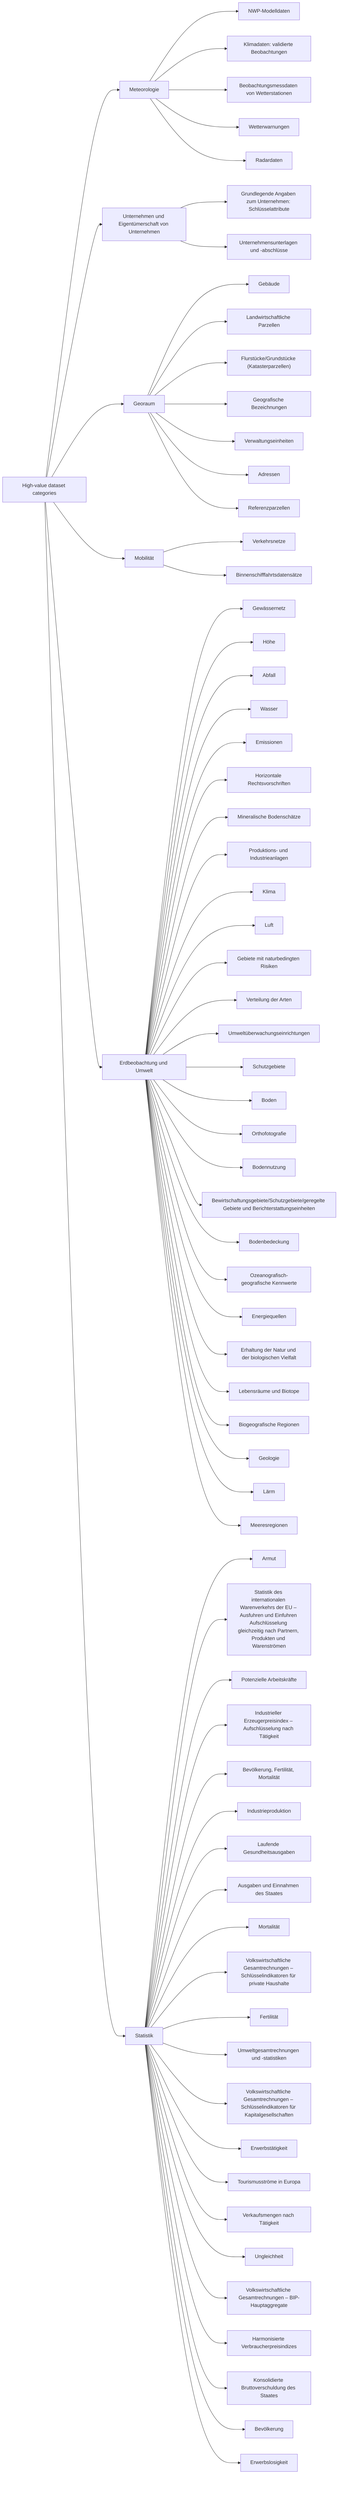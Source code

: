 flowchart LR
http://data.europa.eu/bna/asd487ae75[High-value dataset categories]
click http://data.europa.eu/bna/asd487ae75 href "http://data.europa.eu/bna/asd487ae75"
http://data.europa.eu/bna/asd487ae75-->http://data.europa.eu/bna/c_164e0bf5
http://data.europa.eu/bna/c_164e0bf5["Meteorologie"]
click http://data.europa.eu/bna/c_164e0bf5 href "http://data.europa.eu/bna/c_164e0bf5"
http://data.europa.eu/bna/c_164e0bf5-->http://data.europa.eu/bna/c_13e3cf16
http://data.europa.eu/bna/c_13e3cf16["NWP-Modelldaten"]
click http://data.europa.eu/bna/c_13e3cf16 href "http://data.europa.eu/bna/c_13e3cf16"
http://data.europa.eu/bna/c_164e0bf5-->http://data.europa.eu/bna/c_36807466
http://data.europa.eu/bna/c_36807466["Klimadaten: validierte Beobachtungen"]
click http://data.europa.eu/bna/c_36807466 href "http://data.europa.eu/bna/c_36807466"
http://data.europa.eu/bna/c_164e0bf5-->http://data.europa.eu/bna/c_3af3368c
http://data.europa.eu/bna/c_3af3368c["Beobachtungsmessdaten von Wetterstationen"]
click http://data.europa.eu/bna/c_3af3368c href "http://data.europa.eu/bna/c_3af3368c"
http://data.europa.eu/bna/c_164e0bf5-->http://data.europa.eu/bna/c_be47b010
http://data.europa.eu/bna/c_be47b010["Wetterwarnungen"]
click http://data.europa.eu/bna/c_be47b010 href "http://data.europa.eu/bna/c_be47b010"
http://data.europa.eu/bna/c_164e0bf5-->http://data.europa.eu/bna/c_d13a4420
http://data.europa.eu/bna/c_d13a4420["Radardaten"]
click http://data.europa.eu/bna/c_d13a4420 href "http://data.europa.eu/bna/c_d13a4420"
http://data.europa.eu/bna/asd487ae75-->http://data.europa.eu/bna/c_a9135398
http://data.europa.eu/bna/c_a9135398["Unternehmen und Eigentümerschaft von Unternehmen"]
click http://data.europa.eu/bna/c_a9135398 href "http://data.europa.eu/bna/c_a9135398"
http://data.europa.eu/bna/c_a9135398-->http://data.europa.eu/bna/c_56a1bf47
http://data.europa.eu/bna/c_56a1bf47["Grundlegende Angaben zum Unternehmen: Schlüsselattribute"]
click http://data.europa.eu/bna/c_56a1bf47 href "http://data.europa.eu/bna/c_56a1bf47"
http://data.europa.eu/bna/c_a9135398-->http://data.europa.eu/bna/c_8f0fac04
http://data.europa.eu/bna/c_8f0fac04["Unternehmensunterlagen und -abschlüsse"]
click http://data.europa.eu/bna/c_8f0fac04 href "http://data.europa.eu/bna/c_8f0fac04"
http://data.europa.eu/bna/asd487ae75-->http://data.europa.eu/bna/c_ac64a52d
http://data.europa.eu/bna/c_ac64a52d["Georaum"]
click http://data.europa.eu/bna/c_ac64a52d href "http://data.europa.eu/bna/c_ac64a52d"
http://data.europa.eu/bna/c_ac64a52d-->http://data.europa.eu/bna/c_60182062
http://data.europa.eu/bna/c_60182062["Gebäude"]
click http://data.europa.eu/bna/c_60182062 href "http://data.europa.eu/bna/c_60182062"
http://data.europa.eu/bna/c_ac64a52d-->http://data.europa.eu/bna/c_642643e6
http://data.europa.eu/bna/c_642643e6["Landwirtschaftliche Parzellen"]
click http://data.europa.eu/bna/c_642643e6 href "http://data.europa.eu/bna/c_642643e6"
http://data.europa.eu/bna/c_ac64a52d-->http://data.europa.eu/bna/c_6a3f6896
http://data.europa.eu/bna/c_6a3f6896["Flurstücke/Grundstücke (Katasterparzellen)"]
click http://data.europa.eu/bna/c_6a3f6896 href "http://data.europa.eu/bna/c_6a3f6896"
http://data.europa.eu/bna/c_ac64a52d-->http://data.europa.eu/bna/c_6c2bb82d
http://data.europa.eu/bna/c_6c2bb82d["Geografische Bezeichnungen"]
click http://data.europa.eu/bna/c_6c2bb82d href "http://data.europa.eu/bna/c_6c2bb82d"
http://data.europa.eu/bna/c_ac64a52d-->http://data.europa.eu/bna/c_9427236f
http://data.europa.eu/bna/c_9427236f["Verwaltungseinheiten"]
click http://data.europa.eu/bna/c_9427236f href "http://data.europa.eu/bna/c_9427236f"
http://data.europa.eu/bna/c_ac64a52d-->http://data.europa.eu/bna/c_c3de25e4
http://data.europa.eu/bna/c_c3de25e4["Adressen"]
click http://data.europa.eu/bna/c_c3de25e4 href "http://data.europa.eu/bna/c_c3de25e4"
http://data.europa.eu/bna/c_ac64a52d-->http://data.europa.eu/bna/c_fbd2fc3f
http://data.europa.eu/bna/c_fbd2fc3f["Referenzparzellen"]
click http://data.europa.eu/bna/c_fbd2fc3f href "http://data.europa.eu/bna/c_fbd2fc3f"
http://data.europa.eu/bna/asd487ae75-->http://data.europa.eu/bna/c_b79e35eb
http://data.europa.eu/bna/c_b79e35eb["Mobilität"]
click http://data.europa.eu/bna/c_b79e35eb href "http://data.europa.eu/bna/c_b79e35eb"
http://data.europa.eu/bna/c_b79e35eb-->http://data.europa.eu/bna/c_4b74ea13
http://data.europa.eu/bna/c_4b74ea13["Verkehrsnetze"]
click http://data.europa.eu/bna/c_4b74ea13 href "http://data.europa.eu/bna/c_4b74ea13"
http://data.europa.eu/bna/c_b79e35eb-->http://data.europa.eu/bna/c_b151a0ba
http://data.europa.eu/bna/c_b151a0ba["Binnenschifffahrtsdatensätze"]
click http://data.europa.eu/bna/c_b151a0ba href "http://data.europa.eu/bna/c_b151a0ba"
http://data.europa.eu/bna/asd487ae75-->http://data.europa.eu/bna/c_dd313021
http://data.europa.eu/bna/c_dd313021["Erdbeobachtung und Umwelt"]
click http://data.europa.eu/bna/c_dd313021 href "http://data.europa.eu/bna/c_dd313021"
http://data.europa.eu/bna/c_dd313021-->http://data.europa.eu/bna/c_06b1eec4
http://data.europa.eu/bna/c_06b1eec4["Gewässernetz"]
click http://data.europa.eu/bna/c_06b1eec4 href "http://data.europa.eu/bna/c_06b1eec4"
http://data.europa.eu/bna/c_dd313021-->http://data.europa.eu/bna/c_315692ad
http://data.europa.eu/bna/c_315692ad["Höhe"]
click http://data.europa.eu/bna/c_315692ad href "http://data.europa.eu/bna/c_315692ad"
http://data.europa.eu/bna/c_dd313021-->http://data.europa.eu/bna/c_38933a65
http://data.europa.eu/bna/c_38933a65["Abfall"]
click http://data.europa.eu/bna/c_38933a65 href "http://data.europa.eu/bna/c_38933a65"
http://data.europa.eu/bna/c_dd313021-->http://data.europa.eu/bna/c_43f88346
http://data.europa.eu/bna/c_43f88346["Wasser"]
click http://data.europa.eu/bna/c_43f88346 href "http://data.europa.eu/bna/c_43f88346"
http://data.europa.eu/bna/c_dd313021-->http://data.europa.eu/bna/c_4ba9548e
http://data.europa.eu/bna/c_4ba9548e["Emissionen"]
click http://data.europa.eu/bna/c_4ba9548e href "http://data.europa.eu/bna/c_4ba9548e"
http://data.europa.eu/bna/c_dd313021-->http://data.europa.eu/bna/c_4d63300b
http://data.europa.eu/bna/c_4d63300b["Horizontale Rechtsvorschriften"]
click http://data.europa.eu/bna/c_4d63300b href "http://data.europa.eu/bna/c_4d63300b"
http://data.europa.eu/bna/c_dd313021-->http://data.europa.eu/bna/c_4dd389c5
http://data.europa.eu/bna/c_4dd389c5["Mineralische Bodenschätze"]
click http://data.europa.eu/bna/c_4dd389c5 href "http://data.europa.eu/bna/c_4dd389c5"
http://data.europa.eu/bna/c_dd313021-->http://data.europa.eu/bna/c_59c93ba5
http://data.europa.eu/bna/c_59c93ba5["Produktions- und Industrieanlagen"]
click http://data.europa.eu/bna/c_59c93ba5 href "http://data.europa.eu/bna/c_59c93ba5"
http://data.europa.eu/bna/c_dd313021-->http://data.europa.eu/bna/c_59e64dd4
http://data.europa.eu/bna/c_59e64dd4["Klima"]
click http://data.europa.eu/bna/c_59e64dd4 href "http://data.europa.eu/bna/c_59e64dd4"
http://data.europa.eu/bna/c_dd313021-->http://data.europa.eu/bna/c_63b37dd4
http://data.europa.eu/bna/c_63b37dd4["Luft"]
click http://data.europa.eu/bna/c_63b37dd4 href "http://data.europa.eu/bna/c_63b37dd4"
http://data.europa.eu/bna/c_dd313021-->http://data.europa.eu/bna/c_63be22bd
http://data.europa.eu/bna/c_63be22bd["Gebiete mit naturbedingten Risiken"]
click http://data.europa.eu/bna/c_63be22bd href "http://data.europa.eu/bna/c_63be22bd"
http://data.europa.eu/bna/c_dd313021-->http://data.europa.eu/bna/c_793164b6
http://data.europa.eu/bna/c_793164b6["Verteilung der Arten"]
click http://data.europa.eu/bna/c_793164b6 href "http://data.europa.eu/bna/c_793164b6"
http://data.europa.eu/bna/c_dd313021-->http://data.europa.eu/bna/c_7b8fbb64
http://data.europa.eu/bna/c_7b8fbb64["Umweltüberwachungseinrichtungen"]
click http://data.europa.eu/bna/c_7b8fbb64 href "http://data.europa.eu/bna/c_7b8fbb64"
http://data.europa.eu/bna/c_dd313021-->http://data.europa.eu/bna/c_83aa10a6
http://data.europa.eu/bna/c_83aa10a6["Schutzgebiete"]
click http://data.europa.eu/bna/c_83aa10a6 href "http://data.europa.eu/bna/c_83aa10a6"
http://data.europa.eu/bna/c_dd313021-->http://data.europa.eu/bna/c_87a129d9
http://data.europa.eu/bna/c_87a129d9["Boden"]
click http://data.europa.eu/bna/c_87a129d9 href "http://data.europa.eu/bna/c_87a129d9"
http://data.europa.eu/bna/c_dd313021-->http://data.europa.eu/bna/c_91185a85
http://data.europa.eu/bna/c_91185a85["Orthofotografie"]
click http://data.europa.eu/bna/c_91185a85 href "http://data.europa.eu/bna/c_91185a85"
http://data.europa.eu/bna/c_dd313021-->http://data.europa.eu/bna/c_ad9ae929
http://data.europa.eu/bna/c_ad9ae929["Bodennutzung"]
click http://data.europa.eu/bna/c_ad9ae929 href "http://data.europa.eu/bna/c_ad9ae929"
http://data.europa.eu/bna/c_dd313021-->http://data.europa.eu/bna/c_af646f5b
http://data.europa.eu/bna/c_af646f5b["Bewirtschaftungsgebiete/Schutzgebiete/geregelte Gebiete und Berichterstattungseinheiten"]
click http://data.europa.eu/bna/c_af646f5b href "http://data.europa.eu/bna/c_af646f5b"
http://data.europa.eu/bna/c_dd313021-->http://data.europa.eu/bna/c_b21e1296
http://data.europa.eu/bna/c_b21e1296["Bodenbedeckung"]
click http://data.europa.eu/bna/c_b21e1296 href "http://data.europa.eu/bna/c_b21e1296"
http://data.europa.eu/bna/c_dd313021-->http://data.europa.eu/bna/c_b40e6d46
http://data.europa.eu/bna/c_b40e6d46["Ozeanografisch-geografische Kennwerte"]
click http://data.europa.eu/bna/c_b40e6d46 href "http://data.europa.eu/bna/c_b40e6d46"
http://data.europa.eu/bna/c_dd313021-->http://data.europa.eu/bna/c_b7de66cd
http://data.europa.eu/bna/c_b7de66cd["Energiequellen"]
click http://data.europa.eu/bna/c_b7de66cd href "http://data.europa.eu/bna/c_b7de66cd"
http://data.europa.eu/bna/c_dd313021-->http://data.europa.eu/bna/c_b7f6a4f3
http://data.europa.eu/bna/c_b7f6a4f3["Erhaltung der Natur und der biologischen Vielfalt"]
click http://data.europa.eu/bna/c_b7f6a4f3 href "http://data.europa.eu/bna/c_b7f6a4f3"
http://data.europa.eu/bna/c_dd313021-->http://data.europa.eu/bna/c_c3919aec
http://data.europa.eu/bna/c_c3919aec["Lebensräume und Biotope"]
click http://data.europa.eu/bna/c_c3919aec href "http://data.europa.eu/bna/c_c3919aec"
http://data.europa.eu/bna/c_dd313021-->http://data.europa.eu/bna/c_c873f344
http://data.europa.eu/bna/c_c873f344["Biogeografische Regionen"]
click http://data.europa.eu/bna/c_c873f344 href "http://data.europa.eu/bna/c_c873f344"
http://data.europa.eu/bna/c_dd313021-->http://data.europa.eu/bna/c_e3f55603
http://data.europa.eu/bna/c_e3f55603["Geologie"]
click http://data.europa.eu/bna/c_e3f55603 href "http://data.europa.eu/bna/c_e3f55603"
http://data.europa.eu/bna/c_dd313021-->http://data.europa.eu/bna/c_e4358335
http://data.europa.eu/bna/c_e4358335["Lärm"]
click http://data.europa.eu/bna/c_e4358335 href "http://data.europa.eu/bna/c_e4358335"
http://data.europa.eu/bna/c_dd313021-->http://data.europa.eu/bna/c_f399050e
http://data.europa.eu/bna/c_f399050e["Meeresregionen"]
click http://data.europa.eu/bna/c_f399050e href "http://data.europa.eu/bna/c_f399050e"
http://data.europa.eu/bna/asd487ae75-->http://data.europa.eu/bna/c_e1da4e07
http://data.europa.eu/bna/c_e1da4e07["Statistik"]
click http://data.europa.eu/bna/c_e1da4e07 href "http://data.europa.eu/bna/c_e1da4e07"
http://data.europa.eu/bna/c_e1da4e07-->http://data.europa.eu/bna/c_04bf94a3
http://data.europa.eu/bna/c_04bf94a3["Armut"]
click http://data.europa.eu/bna/c_04bf94a3 href "http://data.europa.eu/bna/c_04bf94a3"
http://data.europa.eu/bna/c_e1da4e07-->http://data.europa.eu/bna/c_20cd11bb
http://data.europa.eu/bna/c_20cd11bb["Statistik des internationalen Warenverkehrs der EU – Ausfuhren und Einfuhren Aufschlüsselung gleichzeitig nach Partnern, Produkten und Warenströmen"]
click http://data.europa.eu/bna/c_20cd11bb href "http://data.europa.eu/bna/c_20cd11bb"
http://data.europa.eu/bna/c_e1da4e07-->http://data.europa.eu/bna/c_23385471
http://data.europa.eu/bna/c_23385471["Potenzielle Arbeitskräfte"]
click http://data.europa.eu/bna/c_23385471 href "http://data.europa.eu/bna/c_23385471"
http://data.europa.eu/bna/c_e1da4e07-->http://data.europa.eu/bna/c_2aed31f9
http://data.europa.eu/bna/c_2aed31f9["Industrieller Erzeugerpreisindex – Aufschlüsselung nach Tätigkeit"]
click http://data.europa.eu/bna/c_2aed31f9 href "http://data.europa.eu/bna/c_2aed31f9"
http://data.europa.eu/bna/c_e1da4e07-->http://data.europa.eu/bna/c_317b9493
http://data.europa.eu/bna/c_317b9493["Bevölkerung, Fertilität, Mortalität"]
click http://data.europa.eu/bna/c_317b9493 href "http://data.europa.eu/bna/c_317b9493"
http://data.europa.eu/bna/c_e1da4e07-->http://data.europa.eu/bna/c_34abf8c1
http://data.europa.eu/bna/c_34abf8c1["Industrieproduktion"]
click http://data.europa.eu/bna/c_34abf8c1 href "http://data.europa.eu/bna/c_34abf8c1"
http://data.europa.eu/bna/c_e1da4e07-->http://data.europa.eu/bna/c_424bb0b4
http://data.europa.eu/bna/c_424bb0b4["Laufende Gesundheitsausgaben"]
click http://data.europa.eu/bna/c_424bb0b4 href "http://data.europa.eu/bna/c_424bb0b4"
http://data.europa.eu/bna/c_e1da4e07-->http://data.europa.eu/bna/c_4ac557e7
http://data.europa.eu/bna/c_4ac557e7["Ausgaben und Einnahmen des Staates"]
click http://data.europa.eu/bna/c_4ac557e7 href "http://data.europa.eu/bna/c_4ac557e7"
http://data.europa.eu/bna/c_e1da4e07-->http://data.europa.eu/bna/c_4acb6bf3
http://data.europa.eu/bna/c_4acb6bf3["Mortalität"]
click http://data.europa.eu/bna/c_4acb6bf3 href "http://data.europa.eu/bna/c_4acb6bf3"
http://data.europa.eu/bna/c_e1da4e07-->http://data.europa.eu/bna/c_59627af3
http://data.europa.eu/bna/c_59627af3["Volkswirtschaftliche Gesamtrechnungen – Schlüsselindikatoren für private Haushalte"]
click http://data.europa.eu/bna/c_59627af3 href "http://data.europa.eu/bna/c_59627af3"
http://data.europa.eu/bna/c_e1da4e07-->http://data.europa.eu/bna/c_6a7250c1
http://data.europa.eu/bna/c_6a7250c1["Fertilität"]
click http://data.europa.eu/bna/c_6a7250c1 href "http://data.europa.eu/bna/c_6a7250c1"
http://data.europa.eu/bna/c_e1da4e07-->http://data.europa.eu/bna/c_92874eb2
http://data.europa.eu/bna/c_92874eb2["Umweltgesamtrechnungen und -statistiken"]
click http://data.europa.eu/bna/c_92874eb2 href "http://data.europa.eu/bna/c_92874eb2"
http://data.europa.eu/bna/c_e1da4e07-->http://data.europa.eu/bna/c_95da87c7
http://data.europa.eu/bna/c_95da87c7["Volkswirtschaftliche Gesamtrechnungen – Schlüsselindikatoren für Kapitalgesellschaften"]
click http://data.europa.eu/bna/c_95da87c7 href "http://data.europa.eu/bna/c_95da87c7"
http://data.europa.eu/bna/c_e1da4e07-->http://data.europa.eu/bna/c_a2c6dcd8
http://data.europa.eu/bna/c_a2c6dcd8["Erwerbstätigkeit"]
click http://data.europa.eu/bna/c_a2c6dcd8 href "http://data.europa.eu/bna/c_a2c6dcd8"
http://data.europa.eu/bna/c_e1da4e07-->http://data.europa.eu/bna/c_a3767648
http://data.europa.eu/bna/c_a3767648["Tourismusströme in Europa"]
click http://data.europa.eu/bna/c_a3767648 href "http://data.europa.eu/bna/c_a3767648"
http://data.europa.eu/bna/c_e1da4e07-->http://data.europa.eu/bna/c_a49ec591
http://data.europa.eu/bna/c_a49ec591["Verkaufsmengen nach Tätigkeit"]
click http://data.europa.eu/bna/c_a49ec591 href "http://data.europa.eu/bna/c_a49ec591"
http://data.europa.eu/bna/c_e1da4e07-->http://data.europa.eu/bna/c_a8b937c4
http://data.europa.eu/bna/c_a8b937c4["Ungleichheit"]
click http://data.europa.eu/bna/c_a8b937c4 href "http://data.europa.eu/bna/c_a8b937c4"
http://data.europa.eu/bna/c_e1da4e07-->http://data.europa.eu/bna/c_b72b721f
http://data.europa.eu/bna/c_b72b721f["Volkswirtschaftliche Gesamtrechnungen – BIP-Hauptaggregate"]
click http://data.europa.eu/bna/c_b72b721f href "http://data.europa.eu/bna/c_b72b721f"
http://data.europa.eu/bna/c_e1da4e07-->http://data.europa.eu/bna/c_c0022235
http://data.europa.eu/bna/c_c0022235["Harmonisierte Verbraucherpreisindizes"]
click http://data.europa.eu/bna/c_c0022235 href "http://data.europa.eu/bna/c_c0022235"
http://data.europa.eu/bna/c_e1da4e07-->http://data.europa.eu/bna/c_dd8f4797
http://data.europa.eu/bna/c_dd8f4797["Konsolidierte Bruttoverschuldung des Staates"]
click http://data.europa.eu/bna/c_dd8f4797 href "http://data.europa.eu/bna/c_dd8f4797"
http://data.europa.eu/bna/c_e1da4e07-->http://data.europa.eu/bna/c_f2b50efd
http://data.europa.eu/bna/c_f2b50efd["Bevölkerung"]
click http://data.europa.eu/bna/c_f2b50efd href "http://data.europa.eu/bna/c_f2b50efd"
http://data.europa.eu/bna/c_e1da4e07-->http://data.europa.eu/bna/c_fd4e881c
http://data.europa.eu/bna/c_fd4e881c["Erwerbslosigkeit"]
click http://data.europa.eu/bna/c_fd4e881c href "http://data.europa.eu/bna/c_fd4e881c"